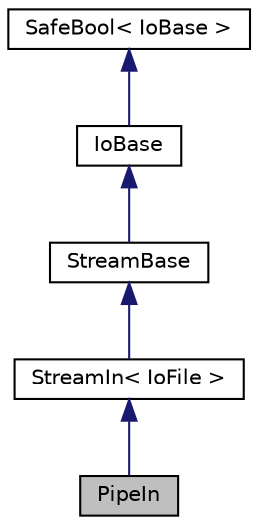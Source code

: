 digraph "PipeIn"
{
  edge [fontname="Helvetica",fontsize="10",labelfontname="Helvetica",labelfontsize="10"];
  node [fontname="Helvetica",fontsize="10",shape=record];
  Node1 [label="PipeIn",height=0.2,width=0.4,color="black", fillcolor="grey75", style="filled", fontcolor="black"];
  Node2 -> Node1 [dir="back",color="midnightblue",fontsize="10",style="solid",fontname="Helvetica"];
  Node2 [label="StreamIn\< IoFile \>",height=0.2,width=0.4,color="black", fillcolor="white", style="filled",URL="$classevo_1_1_stream_in.html"];
  Node3 -> Node2 [dir="back",color="midnightblue",fontsize="10",style="solid",fontname="Helvetica"];
  Node3 [label="StreamBase",height=0.2,width=0.4,color="black", fillcolor="white", style="filled",URL="$structevo_1_1_stream_base.html",tooltip="Base text and binary stream interface. "];
  Node4 -> Node3 [dir="back",color="midnightblue",fontsize="10",style="solid",fontname="Helvetica"];
  Node4 [label="IoBase",height=0.2,width=0.4,color="black", fillcolor="white", style="filled",URL="$structevo_1_1_io_base.html",tooltip="Base binary stream interface. "];
  Node5 -> Node4 [dir="back",color="midnightblue",fontsize="10",style="solid",fontname="Helvetica"];
  Node5 [label="SafeBool\< IoBase \>",height=0.2,width=0.4,color="black", fillcolor="white", style="filled",URL="$classevo_1_1_safe_bool.html"];
}
